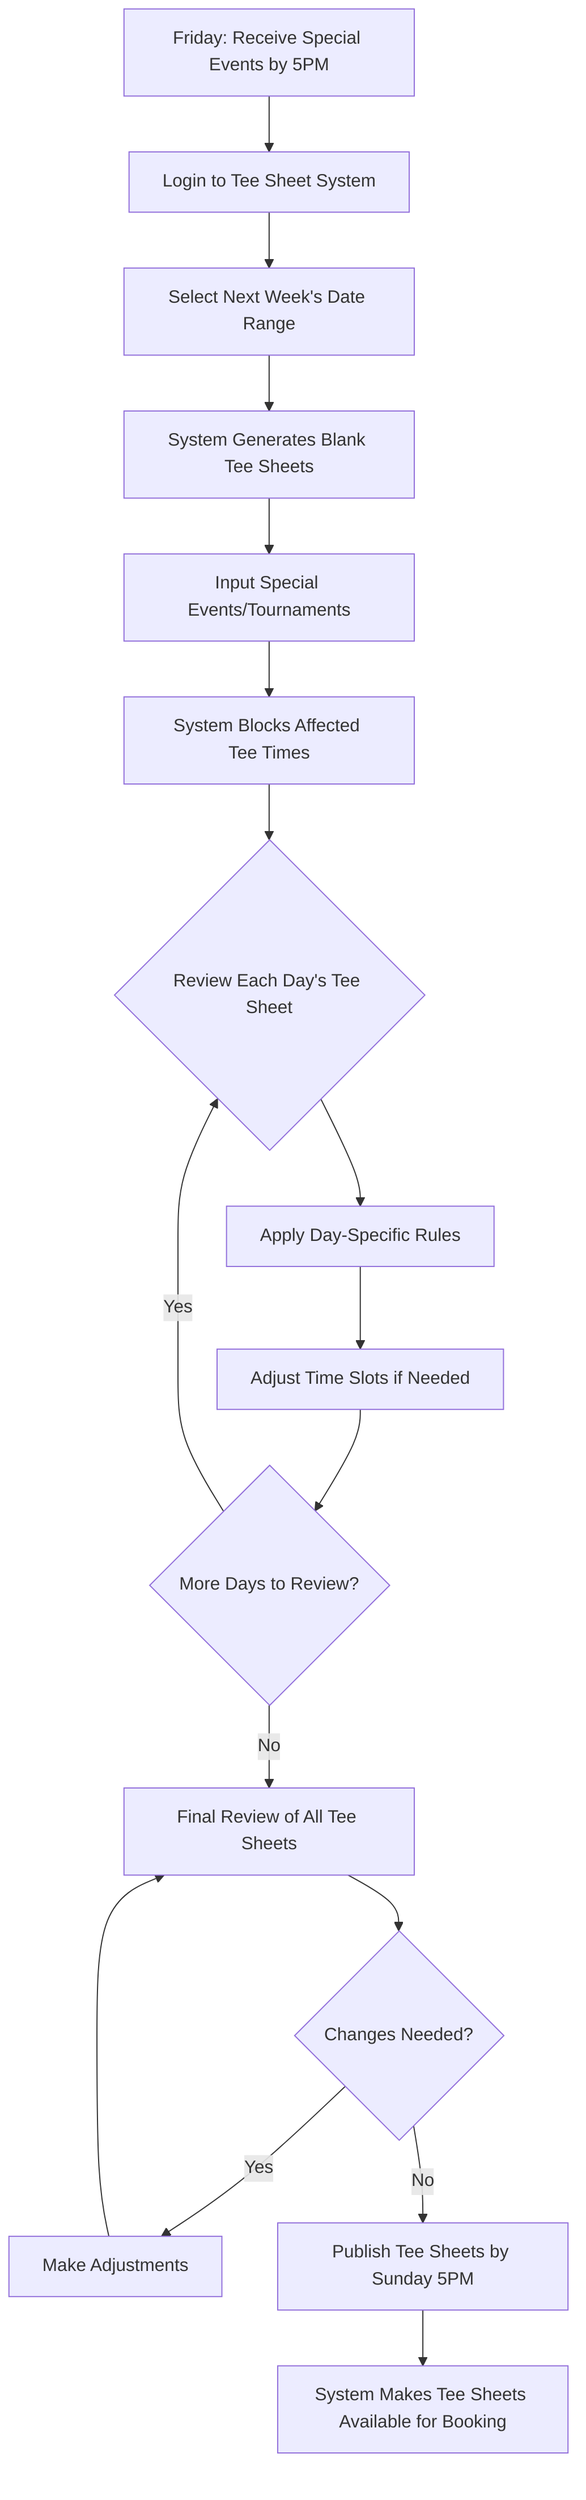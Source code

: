 flowchart TD
    A[Friday: Receive Special Events by 5PM] --> B[Login to Tee Sheet System]
    B --> C[Select Next Week's Date Range]
    C --> D[System Generates Blank Tee Sheets]
    D --> E[Input Special Events/Tournaments]
    E --> F[System Blocks Affected Tee Times]
    
    F --> G{Review Each Day's Tee Sheet}
    G --> H[Apply Day-Specific Rules]
    H --> I[Adjust Time Slots if Needed]
    I --> J{More Days to Review?}
    
    J -->|Yes| G
    J -->|No| K[Final Review of All Tee Sheets]
    
    K --> L{Changes Needed?}
    L -->|Yes| M[Make Adjustments]
    M --> K
    
    L -->|No| N[Publish Tee Sheets by Sunday 5PM]
    N --> O[System Makes Tee Sheets Available for Booking]